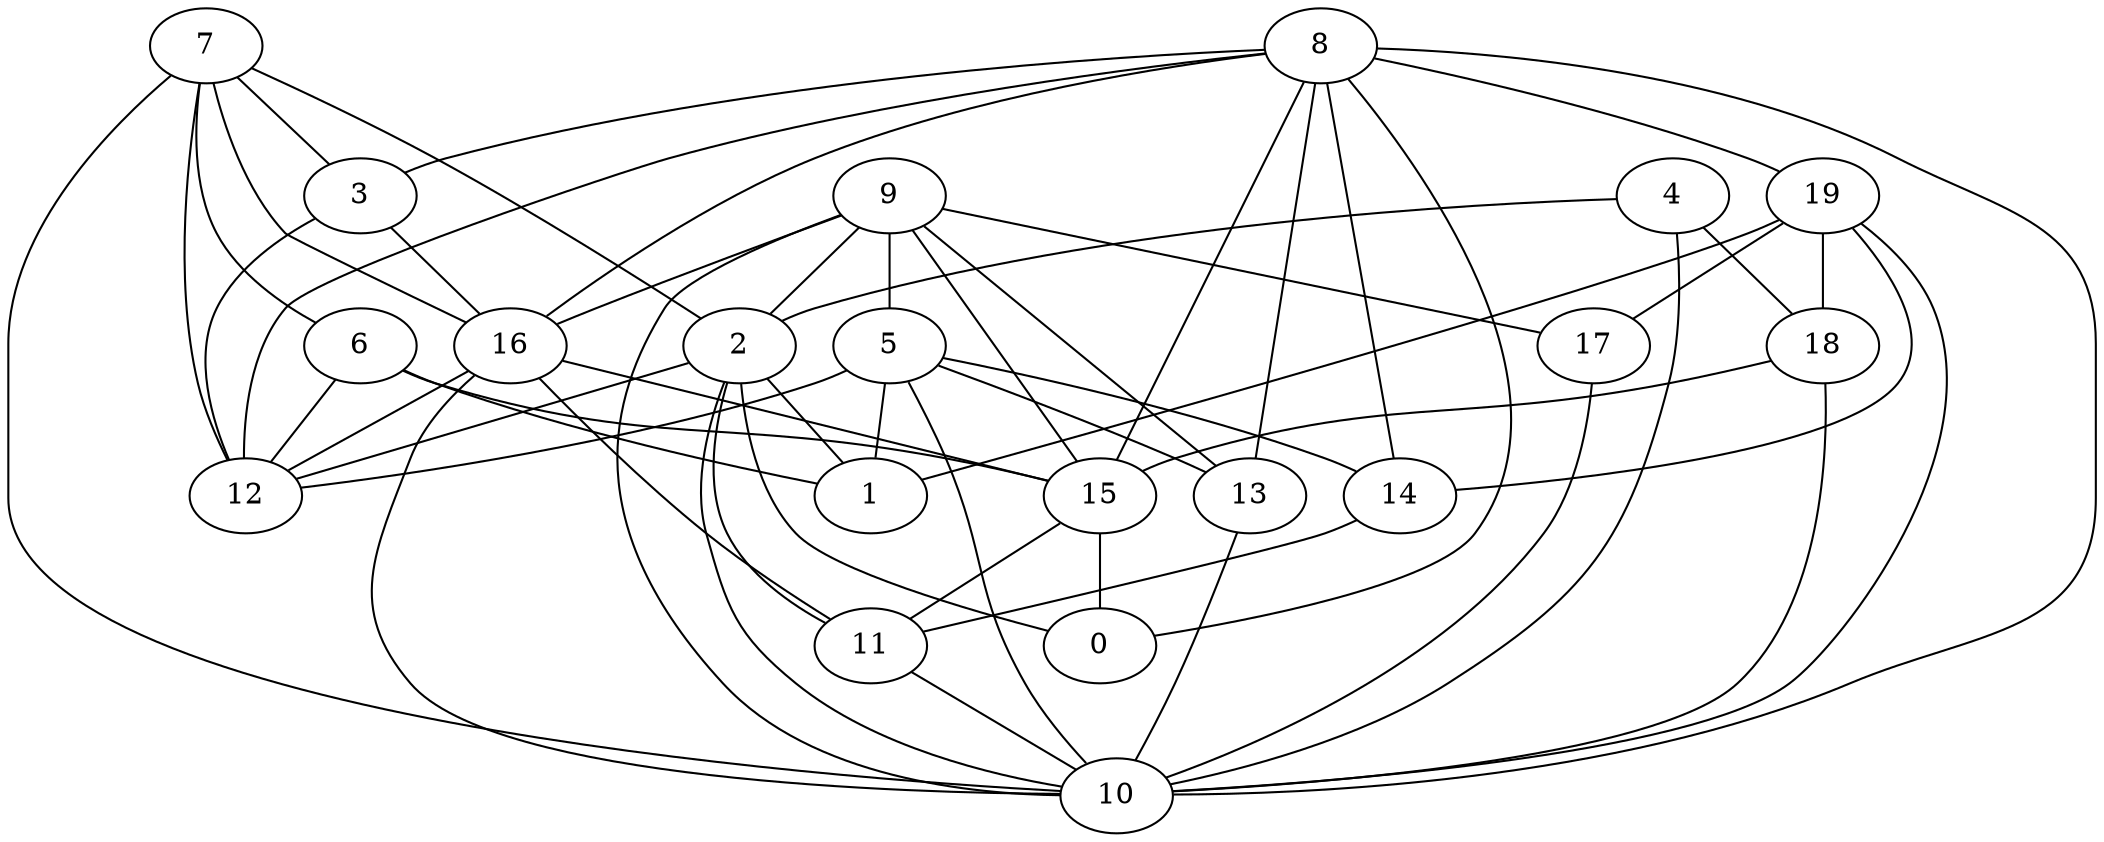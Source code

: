 digraph GG_graph {

subgraph G_graph {
edge [color = black]
"19" -> "17" [dir = none]
"19" -> "1" [dir = none]
"19" -> "18" [dir = none]
"19" -> "10" [dir = none]
"19" -> "14" [dir = none]
"6" -> "15" [dir = none]
"6" -> "12" [dir = none]
"6" -> "1" [dir = none]
"16" -> "11" [dir = none]
"16" -> "12" [dir = none]
"16" -> "10" [dir = none]
"16" -> "15" [dir = none]
"3" -> "12" [dir = none]
"3" -> "16" [dir = none]
"14" -> "11" [dir = none]
"4" -> "18" [dir = none]
"4" -> "2" [dir = none]
"4" -> "10" [dir = none]
"2" -> "1" [dir = none]
"2" -> "12" [dir = none]
"2" -> "11" [dir = none]
"2" -> "10" [dir = none]
"2" -> "0" [dir = none]
"17" -> "10" [dir = none]
"7" -> "3" [dir = none]
"7" -> "16" [dir = none]
"7" -> "6" [dir = none]
"7" -> "12" [dir = none]
"7" -> "10" [dir = none]
"7" -> "2" [dir = none]
"15" -> "11" [dir = none]
"15" -> "0" [dir = none]
"13" -> "10" [dir = none]
"18" -> "10" [dir = none]
"18" -> "15" [dir = none]
"11" -> "10" [dir = none]
"8" -> "19" [dir = none]
"8" -> "14" [dir = none]
"8" -> "3" [dir = none]
"8" -> "16" [dir = none]
"8" -> "13" [dir = none]
"8" -> "0" [dir = none]
"8" -> "10" [dir = none]
"8" -> "15" [dir = none]
"8" -> "12" [dir = none]
"5" -> "13" [dir = none]
"5" -> "14" [dir = none]
"5" -> "10" [dir = none]
"5" -> "12" [dir = none]
"5" -> "1" [dir = none]
"9" -> "13" [dir = none]
"9" -> "16" [dir = none]
"9" -> "10" [dir = none]
"9" -> "15" [dir = none]
"9" -> "17" [dir = none]
"9" -> "2" [dir = none]
"9" -> "5" [dir = none]
}

}
